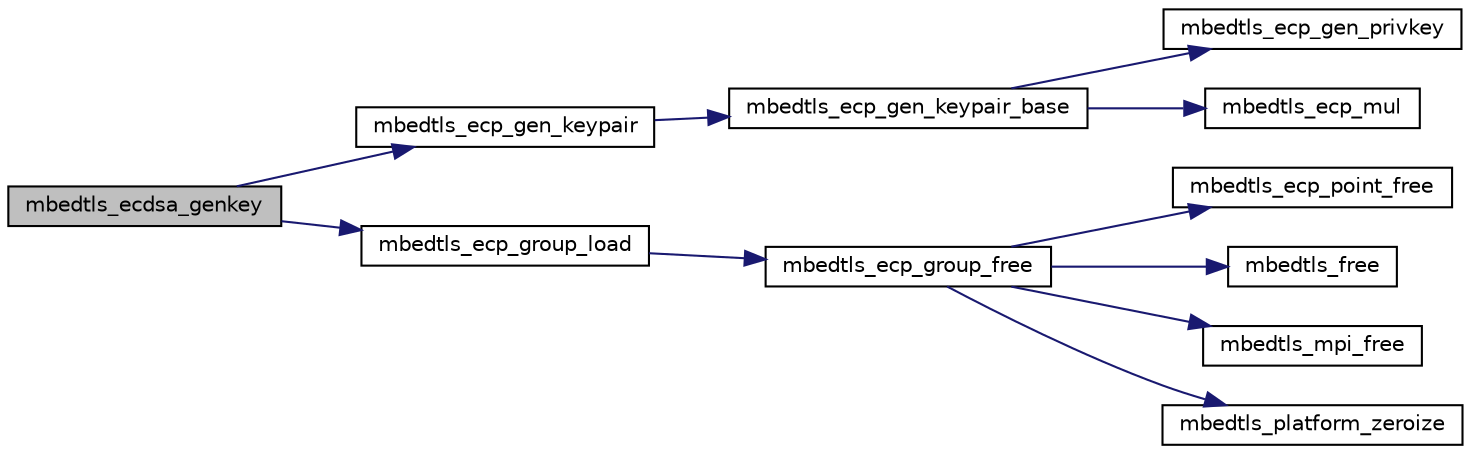 digraph "mbedtls_ecdsa_genkey"
{
 // LATEX_PDF_SIZE
  edge [fontname="Helvetica",fontsize="10",labelfontname="Helvetica",labelfontsize="10"];
  node [fontname="Helvetica",fontsize="10",shape=record];
  rankdir="LR";
  Node1 [label="mbedtls_ecdsa_genkey",height=0.2,width=0.4,color="black", fillcolor="grey75", style="filled", fontcolor="black",tooltip="This function generates an ECDSA keypair on the given curve."];
  Node1 -> Node2 [color="midnightblue",fontsize="10",style="solid",fontname="Helvetica"];
  Node2 [label="mbedtls_ecp_gen_keypair",height=0.2,width=0.4,color="black", fillcolor="white", style="filled",URL="$d4/d4d/ecp_8c.html#aa7d8987918be4f337102afacf7203d0d",tooltip="This function generates an ECP keypair."];
  Node2 -> Node3 [color="midnightblue",fontsize="10",style="solid",fontname="Helvetica"];
  Node3 [label="mbedtls_ecp_gen_keypair_base",height=0.2,width=0.4,color="black", fillcolor="white", style="filled",URL="$d4/d4d/ecp_8c.html#a521967f0d966bd98e7e76a8fd43829ed",tooltip="This function generates a keypair with a configurable base point."];
  Node3 -> Node4 [color="midnightblue",fontsize="10",style="solid",fontname="Helvetica"];
  Node4 [label="mbedtls_ecp_gen_privkey",height=0.2,width=0.4,color="black", fillcolor="white", style="filled",URL="$d4/d4d/ecp_8c.html#a9d6eb960e62748d3ac0d8d4576c1f037",tooltip="This function generates a private key."];
  Node3 -> Node5 [color="midnightblue",fontsize="10",style="solid",fontname="Helvetica"];
  Node5 [label="mbedtls_ecp_mul",height=0.2,width=0.4,color="black", fillcolor="white", style="filled",URL="$d4/d4d/ecp_8c.html#a4d005045c302e100c78bdc587e8f0e6a",tooltip="This function performs a scalar multiplication of a point by an integer: R = m * P."];
  Node1 -> Node6 [color="midnightblue",fontsize="10",style="solid",fontname="Helvetica"];
  Node6 [label="mbedtls_ecp_group_load",height=0.2,width=0.4,color="black", fillcolor="white", style="filled",URL="$de/df7/ecp_8h.html#a64439a12deff8bd1ef92eeab7ebbcf93",tooltip="This function sets up an ECP group context from a standardized set of domain parameters."];
  Node6 -> Node7 [color="midnightblue",fontsize="10",style="solid",fontname="Helvetica"];
  Node7 [label="mbedtls_ecp_group_free",height=0.2,width=0.4,color="black", fillcolor="white", style="filled",URL="$d4/d4d/ecp_8c.html#a97b130596caa2844282181082f66cb90",tooltip="This function frees the components of an ECP group."];
  Node7 -> Node8 [color="midnightblue",fontsize="10",style="solid",fontname="Helvetica"];
  Node8 [label="mbedtls_ecp_point_free",height=0.2,width=0.4,color="black", fillcolor="white", style="filled",URL="$d4/d4d/ecp_8c.html#a87004f74814cc59a9ef757aea444098d",tooltip="This function frees the components of a point."];
  Node7 -> Node9 [color="midnightblue",fontsize="10",style="solid",fontname="Helvetica"];
  Node9 [label="mbedtls_free",height=0.2,width=0.4,color="black", fillcolor="white", style="filled",URL="$dc/d3f/platform_8c.html#a5aeffbc9179142d77ef35d3266d5fc4d",tooltip=" "];
  Node7 -> Node10 [color="midnightblue",fontsize="10",style="solid",fontname="Helvetica"];
  Node10 [label="mbedtls_mpi_free",height=0.2,width=0.4,color="black", fillcolor="white", style="filled",URL="$d1/dcc/bignum_8c.html#abffd5d8382cb86c089a1ef2bebb90f9f",tooltip="This function frees the components of an MPI context."];
  Node7 -> Node11 [color="midnightblue",fontsize="10",style="solid",fontname="Helvetica"];
  Node11 [label="mbedtls_platform_zeroize",height=0.2,width=0.4,color="black", fillcolor="white", style="filled",URL="$dd/dde/platform__util_8c.html#aa4e36b2c1c58d8ad89e1e11b6ebea2d9",tooltip="Securely zeroize a buffer."];
}

